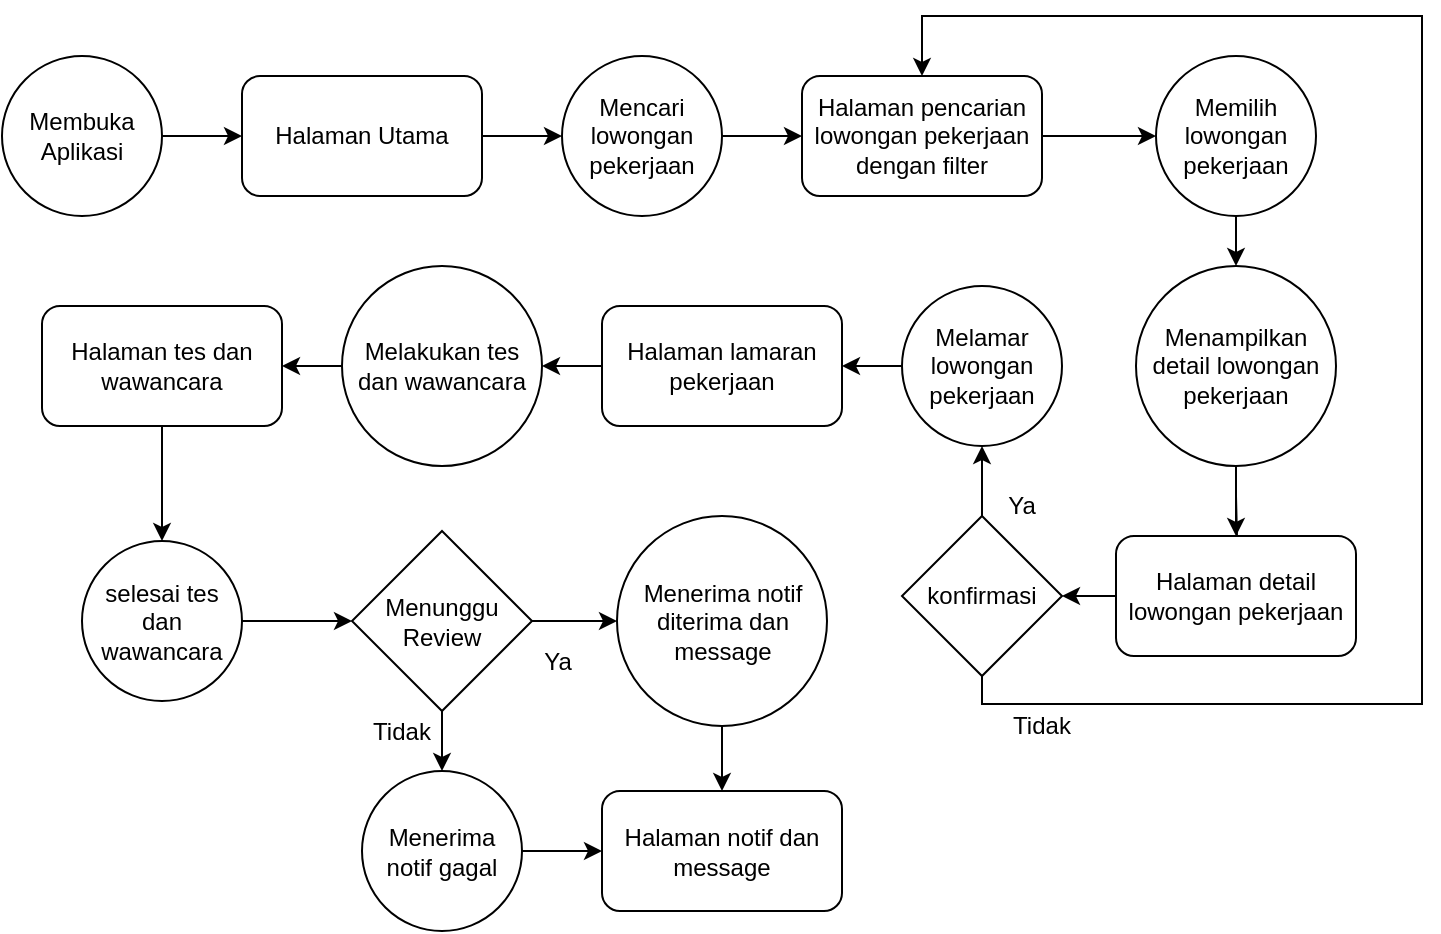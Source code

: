 <mxfile version="21.8.2" type="github">
  <diagram id="C5RBs43oDa-KdzZeNtuy" name="Page-1">
    <mxGraphModel dx="835" dy="558" grid="1" gridSize="10" guides="1" tooltips="1" connect="1" arrows="1" fold="1" page="1" pageScale="1" pageWidth="827" pageHeight="1169" math="0" shadow="0">
      <root>
        <mxCell id="WIyWlLk6GJQsqaUBKTNV-0" />
        <mxCell id="WIyWlLk6GJQsqaUBKTNV-1" parent="WIyWlLk6GJQsqaUBKTNV-0" />
        <mxCell id="KEqb4RWPD_NxYEXrF4Ul-3" value="" style="edgeStyle=orthogonalEdgeStyle;rounded=0;orthogonalLoop=1;jettySize=auto;html=1;" parent="WIyWlLk6GJQsqaUBKTNV-1" source="KEqb4RWPD_NxYEXrF4Ul-0" target="KEqb4RWPD_NxYEXrF4Ul-1" edge="1">
          <mxGeometry relative="1" as="geometry" />
        </mxCell>
        <mxCell id="KEqb4RWPD_NxYEXrF4Ul-0" value="Membuka Aplikasi" style="ellipse;whiteSpace=wrap;html=1;aspect=fixed;" parent="WIyWlLk6GJQsqaUBKTNV-1" vertex="1">
          <mxGeometry x="80" y="280" width="80" height="80" as="geometry" />
        </mxCell>
        <mxCell id="KEqb4RWPD_NxYEXrF4Ul-6" value="" style="edgeStyle=orthogonalEdgeStyle;rounded=0;orthogonalLoop=1;jettySize=auto;html=1;" parent="WIyWlLk6GJQsqaUBKTNV-1" source="KEqb4RWPD_NxYEXrF4Ul-1" target="KEqb4RWPD_NxYEXrF4Ul-5" edge="1">
          <mxGeometry relative="1" as="geometry" />
        </mxCell>
        <mxCell id="KEqb4RWPD_NxYEXrF4Ul-1" value="Halaman Utama" style="rounded=1;whiteSpace=wrap;html=1;" parent="WIyWlLk6GJQsqaUBKTNV-1" vertex="1">
          <mxGeometry x="200" y="290" width="120" height="60" as="geometry" />
        </mxCell>
        <mxCell id="KEqb4RWPD_NxYEXrF4Ul-8" value="" style="edgeStyle=orthogonalEdgeStyle;rounded=0;orthogonalLoop=1;jettySize=auto;html=1;" parent="WIyWlLk6GJQsqaUBKTNV-1" source="KEqb4RWPD_NxYEXrF4Ul-5" target="KEqb4RWPD_NxYEXrF4Ul-7" edge="1">
          <mxGeometry relative="1" as="geometry" />
        </mxCell>
        <mxCell id="KEqb4RWPD_NxYEXrF4Ul-5" value="Mencari lowongan pekerjaan" style="ellipse;whiteSpace=wrap;html=1;aspect=fixed;" parent="WIyWlLk6GJQsqaUBKTNV-1" vertex="1">
          <mxGeometry x="360" y="280" width="80" height="80" as="geometry" />
        </mxCell>
        <mxCell id="KEqb4RWPD_NxYEXrF4Ul-11" value="" style="edgeStyle=orthogonalEdgeStyle;rounded=0;orthogonalLoop=1;jettySize=auto;html=1;" parent="WIyWlLk6GJQsqaUBKTNV-1" source="Ke_Ki6CqIzOJO5MgxJeV-1" target="KEqb4RWPD_NxYEXrF4Ul-9" edge="1">
          <mxGeometry relative="1" as="geometry" />
        </mxCell>
        <mxCell id="KEqb4RWPD_NxYEXrF4Ul-7" value="Halaman pencarian lowongan pekerjaan dengan filter" style="rounded=1;whiteSpace=wrap;html=1;" parent="WIyWlLk6GJQsqaUBKTNV-1" vertex="1">
          <mxGeometry x="480" y="290" width="120" height="60" as="geometry" />
        </mxCell>
        <mxCell id="KEqb4RWPD_NxYEXrF4Ul-13" value="" style="edgeStyle=orthogonalEdgeStyle;rounded=0;orthogonalLoop=1;jettySize=auto;html=1;" parent="WIyWlLk6GJQsqaUBKTNV-1" target="KEqb4RWPD_NxYEXrF4Ul-12" edge="1">
          <mxGeometry relative="1" as="geometry">
            <mxPoint x="697" y="500" as="sourcePoint" />
          </mxGeometry>
        </mxCell>
        <mxCell id="Ke_Ki6CqIzOJO5MgxJeV-19" value="" style="edgeStyle=orthogonalEdgeStyle;rounded=0;orthogonalLoop=1;jettySize=auto;html=1;" edge="1" parent="WIyWlLk6GJQsqaUBKTNV-1" source="KEqb4RWPD_NxYEXrF4Ul-9" target="KEqb4RWPD_NxYEXrF4Ul-12">
          <mxGeometry relative="1" as="geometry" />
        </mxCell>
        <mxCell id="KEqb4RWPD_NxYEXrF4Ul-9" value="Menampilkan detail lowongan pekerjaan" style="ellipse;whiteSpace=wrap;html=1;aspect=fixed;" parent="WIyWlLk6GJQsqaUBKTNV-1" vertex="1">
          <mxGeometry x="647" y="385" width="100" height="100" as="geometry" />
        </mxCell>
        <mxCell id="KEqb4RWPD_NxYEXrF4Ul-19" value="" style="edgeStyle=orthogonalEdgeStyle;rounded=0;orthogonalLoop=1;jettySize=auto;html=1;entryX=0.5;entryY=1;entryDx=0;entryDy=0;" parent="WIyWlLk6GJQsqaUBKTNV-1" source="Ke_Ki6CqIzOJO5MgxJeV-8" target="KEqb4RWPD_NxYEXrF4Ul-14" edge="1">
          <mxGeometry relative="1" as="geometry">
            <mxPoint x="570" y="490" as="targetPoint" />
          </mxGeometry>
        </mxCell>
        <mxCell id="KEqb4RWPD_NxYEXrF4Ul-12" value="Halaman detail lowongan pekerjaan" style="rounded=1;whiteSpace=wrap;html=1;" parent="WIyWlLk6GJQsqaUBKTNV-1" vertex="1">
          <mxGeometry x="637" y="520" width="120" height="60" as="geometry" />
        </mxCell>
        <mxCell id="Ke_Ki6CqIzOJO5MgxJeV-12" value="" style="edgeStyle=orthogonalEdgeStyle;rounded=0;orthogonalLoop=1;jettySize=auto;html=1;" edge="1" parent="WIyWlLk6GJQsqaUBKTNV-1" source="KEqb4RWPD_NxYEXrF4Ul-14" target="KEqb4RWPD_NxYEXrF4Ul-16">
          <mxGeometry relative="1" as="geometry" />
        </mxCell>
        <mxCell id="KEqb4RWPD_NxYEXrF4Ul-14" value="Melamar lowongan pekerjaan" style="ellipse;whiteSpace=wrap;html=1;aspect=fixed;" parent="WIyWlLk6GJQsqaUBKTNV-1" vertex="1">
          <mxGeometry x="530" y="395" width="80" height="80" as="geometry" />
        </mxCell>
        <mxCell id="KEqb4RWPD_NxYEXrF4Ul-22" value="" style="edgeStyle=orthogonalEdgeStyle;rounded=0;orthogonalLoop=1;jettySize=auto;html=1;" parent="WIyWlLk6GJQsqaUBKTNV-1" source="KEqb4RWPD_NxYEXrF4Ul-15" target="KEqb4RWPD_NxYEXrF4Ul-17" edge="1">
          <mxGeometry relative="1" as="geometry" />
        </mxCell>
        <mxCell id="KEqb4RWPD_NxYEXrF4Ul-15" value="Melakukan tes dan wawancara" style="ellipse;whiteSpace=wrap;html=1;aspect=fixed;" parent="WIyWlLk6GJQsqaUBKTNV-1" vertex="1">
          <mxGeometry x="250" y="385" width="100" height="100" as="geometry" />
        </mxCell>
        <mxCell id="Ke_Ki6CqIzOJO5MgxJeV-10" value="" style="edgeStyle=orthogonalEdgeStyle;rounded=0;orthogonalLoop=1;jettySize=auto;html=1;" edge="1" parent="WIyWlLk6GJQsqaUBKTNV-1" source="KEqb4RWPD_NxYEXrF4Ul-16">
          <mxGeometry relative="1" as="geometry">
            <mxPoint x="350" y="435" as="targetPoint" />
          </mxGeometry>
        </mxCell>
        <mxCell id="KEqb4RWPD_NxYEXrF4Ul-16" value="Halaman lamaran pekerjaan" style="rounded=1;whiteSpace=wrap;html=1;" parent="WIyWlLk6GJQsqaUBKTNV-1" vertex="1">
          <mxGeometry x="380" y="405" width="120" height="60" as="geometry" />
        </mxCell>
        <mxCell id="Ke_Ki6CqIzOJO5MgxJeV-21" value="" style="edgeStyle=orthogonalEdgeStyle;rounded=0;orthogonalLoop=1;jettySize=auto;html=1;" edge="1" parent="WIyWlLk6GJQsqaUBKTNV-1" source="KEqb4RWPD_NxYEXrF4Ul-17" target="Ke_Ki6CqIzOJO5MgxJeV-18">
          <mxGeometry relative="1" as="geometry" />
        </mxCell>
        <mxCell id="KEqb4RWPD_NxYEXrF4Ul-17" value="Halaman tes dan wawancara" style="rounded=1;whiteSpace=wrap;html=1;" parent="WIyWlLk6GJQsqaUBKTNV-1" vertex="1">
          <mxGeometry x="100" y="405" width="120" height="60" as="geometry" />
        </mxCell>
        <mxCell id="Ke_Ki6CqIzOJO5MgxJeV-2" value="" style="edgeStyle=orthogonalEdgeStyle;rounded=0;orthogonalLoop=1;jettySize=auto;html=1;" edge="1" parent="WIyWlLk6GJQsqaUBKTNV-1" source="KEqb4RWPD_NxYEXrF4Ul-7" target="Ke_Ki6CqIzOJO5MgxJeV-1">
          <mxGeometry relative="1" as="geometry">
            <mxPoint x="600" y="320" as="sourcePoint" />
            <mxPoint x="697" y="380" as="targetPoint" />
          </mxGeometry>
        </mxCell>
        <mxCell id="Ke_Ki6CqIzOJO5MgxJeV-1" value="Memilih lowongan pekerjaan" style="ellipse;whiteSpace=wrap;html=1;aspect=fixed;" vertex="1" parent="WIyWlLk6GJQsqaUBKTNV-1">
          <mxGeometry x="657" y="280" width="80" height="80" as="geometry" />
        </mxCell>
        <mxCell id="Ke_Ki6CqIzOJO5MgxJeV-9" value="" style="edgeStyle=orthogonalEdgeStyle;rounded=0;orthogonalLoop=1;jettySize=auto;html=1;" edge="1" parent="WIyWlLk6GJQsqaUBKTNV-1" source="KEqb4RWPD_NxYEXrF4Ul-12" target="Ke_Ki6CqIzOJO5MgxJeV-8">
          <mxGeometry relative="1" as="geometry">
            <mxPoint x="637" y="550" as="sourcePoint" />
            <mxPoint x="520" y="550" as="targetPoint" />
          </mxGeometry>
        </mxCell>
        <mxCell id="Ke_Ki6CqIzOJO5MgxJeV-14" style="edgeStyle=orthogonalEdgeStyle;rounded=0;orthogonalLoop=1;jettySize=auto;html=1;entryX=0.5;entryY=0;entryDx=0;entryDy=0;" edge="1" parent="WIyWlLk6GJQsqaUBKTNV-1" source="Ke_Ki6CqIzOJO5MgxJeV-8" target="KEqb4RWPD_NxYEXrF4Ul-7">
          <mxGeometry relative="1" as="geometry">
            <mxPoint x="540" y="260" as="targetPoint" />
            <Array as="points">
              <mxPoint x="570" y="604" />
              <mxPoint x="790" y="604" />
              <mxPoint x="790" y="260" />
              <mxPoint x="540" y="260" />
            </Array>
          </mxGeometry>
        </mxCell>
        <mxCell id="Ke_Ki6CqIzOJO5MgxJeV-8" value="konfirmasi" style="rhombus;whiteSpace=wrap;html=1;" vertex="1" parent="WIyWlLk6GJQsqaUBKTNV-1">
          <mxGeometry x="530" y="510" width="80" height="80" as="geometry" />
        </mxCell>
        <mxCell id="Ke_Ki6CqIzOJO5MgxJeV-11" value="Ya" style="text;html=1;strokeColor=none;fillColor=none;align=center;verticalAlign=middle;whiteSpace=wrap;rounded=0;" vertex="1" parent="WIyWlLk6GJQsqaUBKTNV-1">
          <mxGeometry x="560" y="490" width="60" height="30" as="geometry" />
        </mxCell>
        <mxCell id="Ke_Ki6CqIzOJO5MgxJeV-16" value="Tidak" style="text;html=1;strokeColor=none;fillColor=none;align=center;verticalAlign=middle;whiteSpace=wrap;rounded=0;" vertex="1" parent="WIyWlLk6GJQsqaUBKTNV-1">
          <mxGeometry x="570" y="600" width="60" height="30" as="geometry" />
        </mxCell>
        <mxCell id="Ke_Ki6CqIzOJO5MgxJeV-23" value="" style="edgeStyle=orthogonalEdgeStyle;rounded=0;orthogonalLoop=1;jettySize=auto;html=1;" edge="1" parent="WIyWlLk6GJQsqaUBKTNV-1" source="Ke_Ki6CqIzOJO5MgxJeV-17" target="Ke_Ki6CqIzOJO5MgxJeV-22">
          <mxGeometry relative="1" as="geometry" />
        </mxCell>
        <mxCell id="Ke_Ki6CqIzOJO5MgxJeV-30" value="" style="edgeStyle=orthogonalEdgeStyle;rounded=0;orthogonalLoop=1;jettySize=auto;html=1;" edge="1" parent="WIyWlLk6GJQsqaUBKTNV-1" source="Ke_Ki6CqIzOJO5MgxJeV-17" target="Ke_Ki6CqIzOJO5MgxJeV-29">
          <mxGeometry relative="1" as="geometry" />
        </mxCell>
        <mxCell id="Ke_Ki6CqIzOJO5MgxJeV-17" value="Menunggu Review" style="rhombus;whiteSpace=wrap;html=1;" vertex="1" parent="WIyWlLk6GJQsqaUBKTNV-1">
          <mxGeometry x="255" y="517.5" width="90" height="90" as="geometry" />
        </mxCell>
        <mxCell id="Ke_Ki6CqIzOJO5MgxJeV-20" value="" style="edgeStyle=orthogonalEdgeStyle;rounded=0;orthogonalLoop=1;jettySize=auto;html=1;" edge="1" parent="WIyWlLk6GJQsqaUBKTNV-1" source="Ke_Ki6CqIzOJO5MgxJeV-18" target="Ke_Ki6CqIzOJO5MgxJeV-17">
          <mxGeometry relative="1" as="geometry" />
        </mxCell>
        <mxCell id="Ke_Ki6CqIzOJO5MgxJeV-18" value="selesai tes dan wawancara" style="ellipse;whiteSpace=wrap;html=1;aspect=fixed;" vertex="1" parent="WIyWlLk6GJQsqaUBKTNV-1">
          <mxGeometry x="120" y="522.5" width="80" height="80" as="geometry" />
        </mxCell>
        <mxCell id="Ke_Ki6CqIzOJO5MgxJeV-25" value="" style="edgeStyle=orthogonalEdgeStyle;rounded=0;orthogonalLoop=1;jettySize=auto;html=1;" edge="1" parent="WIyWlLk6GJQsqaUBKTNV-1" source="Ke_Ki6CqIzOJO5MgxJeV-22" target="Ke_Ki6CqIzOJO5MgxJeV-24">
          <mxGeometry relative="1" as="geometry" />
        </mxCell>
        <mxCell id="Ke_Ki6CqIzOJO5MgxJeV-22" value="Menerima notif diterima dan message" style="ellipse;whiteSpace=wrap;html=1;aspect=fixed;" vertex="1" parent="WIyWlLk6GJQsqaUBKTNV-1">
          <mxGeometry x="387.5" y="510" width="105" height="105" as="geometry" />
        </mxCell>
        <mxCell id="Ke_Ki6CqIzOJO5MgxJeV-24" value="Halaman notif dan message" style="rounded=1;whiteSpace=wrap;html=1;" vertex="1" parent="WIyWlLk6GJQsqaUBKTNV-1">
          <mxGeometry x="380" y="647.5" width="120" height="60" as="geometry" />
        </mxCell>
        <mxCell id="Ke_Ki6CqIzOJO5MgxJeV-27" value="Ya" style="text;html=1;strokeColor=none;fillColor=none;align=center;verticalAlign=middle;whiteSpace=wrap;rounded=0;" vertex="1" parent="WIyWlLk6GJQsqaUBKTNV-1">
          <mxGeometry x="327.5" y="567.5" width="60" height="30" as="geometry" />
        </mxCell>
        <mxCell id="Ke_Ki6CqIzOJO5MgxJeV-31" value="" style="edgeStyle=orthogonalEdgeStyle;rounded=0;orthogonalLoop=1;jettySize=auto;html=1;" edge="1" parent="WIyWlLk6GJQsqaUBKTNV-1" source="Ke_Ki6CqIzOJO5MgxJeV-29" target="Ke_Ki6CqIzOJO5MgxJeV-24">
          <mxGeometry relative="1" as="geometry" />
        </mxCell>
        <mxCell id="Ke_Ki6CqIzOJO5MgxJeV-29" value="Menerima notif gagal" style="ellipse;whiteSpace=wrap;html=1;aspect=fixed;" vertex="1" parent="WIyWlLk6GJQsqaUBKTNV-1">
          <mxGeometry x="260" y="637.5" width="80" height="80" as="geometry" />
        </mxCell>
        <mxCell id="Ke_Ki6CqIzOJO5MgxJeV-32" value="Tidak" style="text;html=1;strokeColor=none;fillColor=none;align=center;verticalAlign=middle;whiteSpace=wrap;rounded=0;" vertex="1" parent="WIyWlLk6GJQsqaUBKTNV-1">
          <mxGeometry x="250" y="602.5" width="60" height="30" as="geometry" />
        </mxCell>
      </root>
    </mxGraphModel>
  </diagram>
</mxfile>

